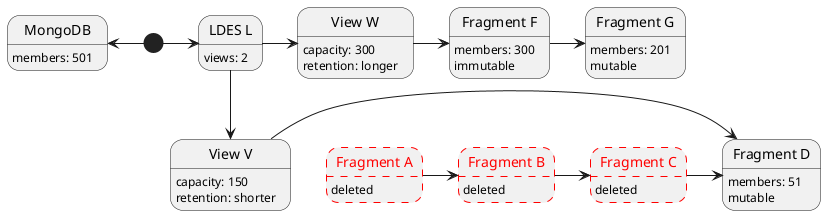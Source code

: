 @startuml
state "MongoDB" as DB
state "LDES L" as L
state "View V" as V
state "View W" as W
state "Fragment A" as A #line:red;line.dashed;text:red
state "Fragment B" as B #line:red;line.dashed;text:red
state "Fragment C" as C #line:red;line.dashed;text:red
state "Fragment D" as D
state "Fragment F" as F
state "Fragment G" as G

[*] -left-> DB
[*] -right-> L
L -down-> V
L -right-> W
V -right-> D
A -right-> B
B -right-> C
C -right-> D
W -right-> F
F -right-> G

DB: members: 501
L : views: 2
V : capacity: 150
W : capacity: 300
V : retention: shorter
W : retention: longer
D : members: 51
F : members: 300
G : members: 201
A : deleted
B : deleted
C : deleted
D : mutable
F : immutable
G : mutable
@enduml
